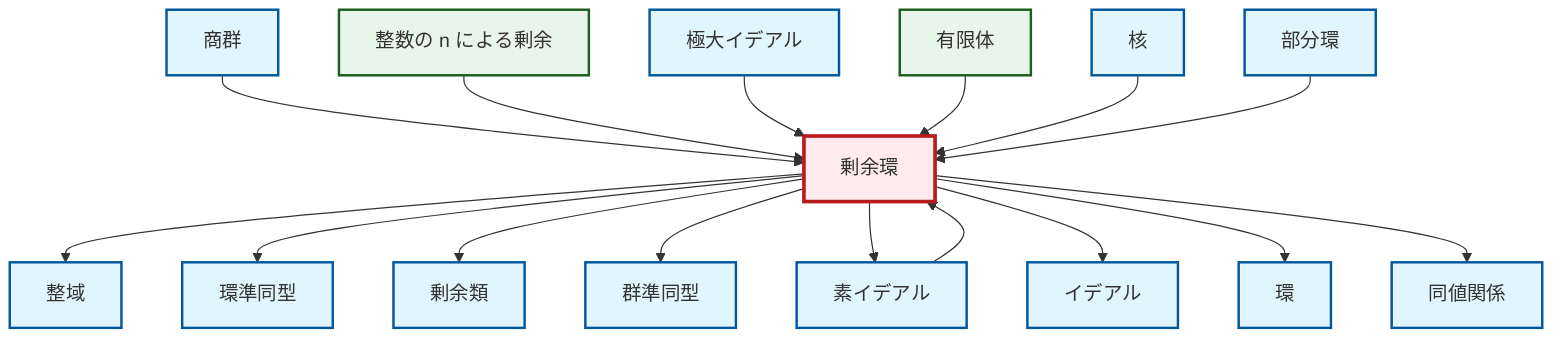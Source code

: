 graph TD
    classDef definition fill:#e1f5fe,stroke:#01579b,stroke-width:2px
    classDef theorem fill:#f3e5f5,stroke:#4a148c,stroke-width:2px
    classDef axiom fill:#fff3e0,stroke:#e65100,stroke-width:2px
    classDef example fill:#e8f5e9,stroke:#1b5e20,stroke-width:2px
    classDef current fill:#ffebee,stroke:#b71c1c,stroke-width:3px
    def-ring-homomorphism["環準同型"]:::definition
    def-kernel["核"]:::definition
    ex-finite-field["有限体"]:::example
    def-subring["部分環"]:::definition
    def-quotient-ring["剰余環"]:::definition
    def-prime-ideal["素イデアル"]:::definition
    def-quotient-group["商群"]:::definition
    ex-quotient-integers-mod-n["整数の n による剰余"]:::example
    def-coset["剰余類"]:::definition
    def-ring["環"]:::definition
    def-maximal-ideal["極大イデアル"]:::definition
    def-homomorphism["群準同型"]:::definition
    def-integral-domain["整域"]:::definition
    def-ideal["イデアル"]:::definition
    def-equivalence-relation["同値関係"]:::definition
    def-quotient-ring --> def-integral-domain
    def-quotient-group --> def-quotient-ring
    def-prime-ideal --> def-quotient-ring
    ex-quotient-integers-mod-n --> def-quotient-ring
    def-maximal-ideal --> def-quotient-ring
    ex-finite-field --> def-quotient-ring
    def-kernel --> def-quotient-ring
    def-subring --> def-quotient-ring
    def-quotient-ring --> def-ring-homomorphism
    def-quotient-ring --> def-coset
    def-quotient-ring --> def-homomorphism
    def-quotient-ring --> def-prime-ideal
    def-quotient-ring --> def-ideal
    def-quotient-ring --> def-ring
    def-quotient-ring --> def-equivalence-relation
    class def-quotient-ring current